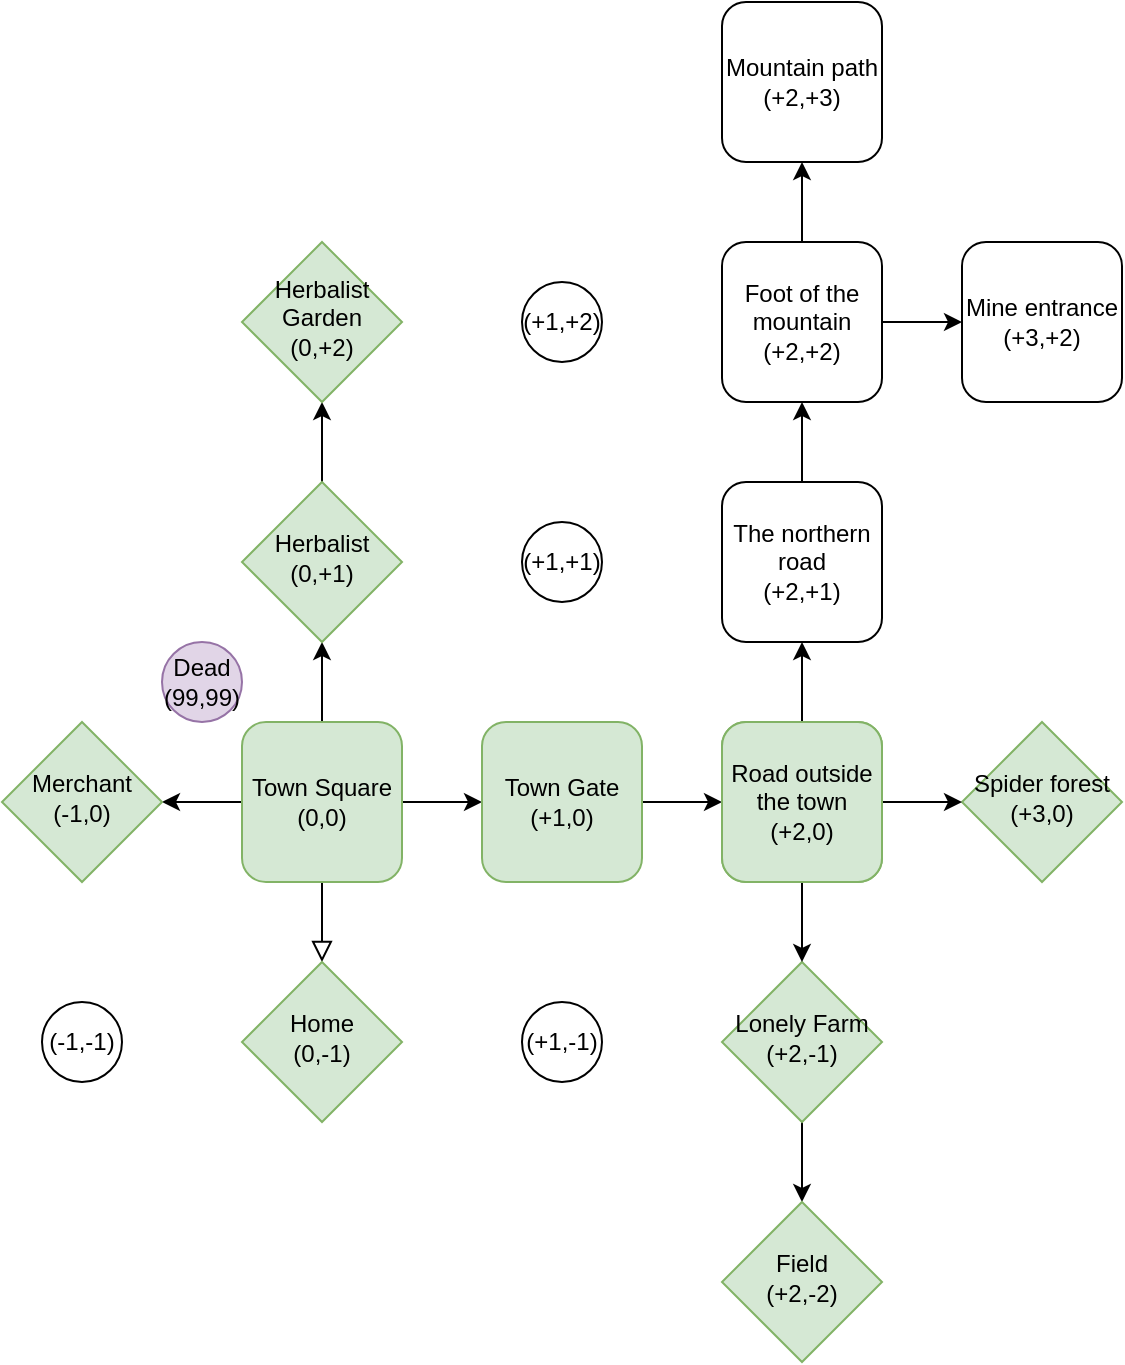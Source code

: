 <mxfile version="12.8.1" type="google"><diagram id="C5RBs43oDa-KdzZeNtuy" name="Page-1"><mxGraphModel dx="920" dy="3808" grid="1" gridSize="10" guides="1" tooltips="1" connect="1" arrows="1" fold="1" page="1" pageScale="1" pageWidth="2339" pageHeight="3300" background="none" math="0" shadow="0"><root><mxCell id="WIyWlLk6GJQsqaUBKTNV-0"/><mxCell id="WIyWlLk6GJQsqaUBKTNV-1" parent="WIyWlLk6GJQsqaUBKTNV-0"/><mxCell id="WIyWlLk6GJQsqaUBKTNV-2" value="" style="rounded=0;html=1;jettySize=auto;orthogonalLoop=1;fontSize=11;endArrow=block;endFill=0;endSize=8;strokeWidth=1;shadow=0;labelBackgroundColor=none;edgeStyle=orthogonalEdgeStyle;" parent="WIyWlLk6GJQsqaUBKTNV-1" source="WIyWlLk6GJQsqaUBKTNV-3" target="WIyWlLk6GJQsqaUBKTNV-6" edge="1"><mxGeometry relative="1" as="geometry"/></mxCell><mxCell id="l8q3_6XeCnp2b_Vhw6YX-12" style="edgeStyle=orthogonalEdgeStyle;rounded=0;orthogonalLoop=1;jettySize=auto;html=1;exitX=0;exitY=0.5;exitDx=0;exitDy=0;entryX=1;entryY=0.5;entryDx=0;entryDy=0;" parent="WIyWlLk6GJQsqaUBKTNV-1" source="WIyWlLk6GJQsqaUBKTNV-3" target="l8q3_6XeCnp2b_Vhw6YX-8" edge="1"><mxGeometry relative="1" as="geometry"/></mxCell><mxCell id="l8q3_6XeCnp2b_Vhw6YX-13" style="edgeStyle=orthogonalEdgeStyle;rounded=0;orthogonalLoop=1;jettySize=auto;html=1;exitX=1;exitY=0.5;exitDx=0;exitDy=0;entryX=0;entryY=0.5;entryDx=0;entryDy=0;" parent="WIyWlLk6GJQsqaUBKTNV-1" source="WIyWlLk6GJQsqaUBKTNV-3" target="WIyWlLk6GJQsqaUBKTNV-12" edge="1"><mxGeometry relative="1" as="geometry"/></mxCell><mxCell id="l8q3_6XeCnp2b_Vhw6YX-17" style="edgeStyle=orthogonalEdgeStyle;rounded=0;orthogonalLoop=1;jettySize=auto;html=1;exitX=0.5;exitY=0;exitDx=0;exitDy=0;entryX=0.5;entryY=1;entryDx=0;entryDy=0;" parent="WIyWlLk6GJQsqaUBKTNV-1" source="WIyWlLk6GJQsqaUBKTNV-3" target="WIyWlLk6GJQsqaUBKTNV-10" edge="1"><mxGeometry relative="1" as="geometry"/></mxCell><mxCell id="WIyWlLk6GJQsqaUBKTNV-3" value="&lt;div&gt;Town Square&lt;/div&gt;(0,0)" style="rounded=1;whiteSpace=wrap;html=1;fontSize=12;glass=0;strokeWidth=1;shadow=0;fillColor=#d5e8d4;strokeColor=#82b366;" parent="WIyWlLk6GJQsqaUBKTNV-1" vertex="1"><mxGeometry x="360" y="160" width="80" height="80" as="geometry"/></mxCell><mxCell id="WIyWlLk6GJQsqaUBKTNV-6" value="&lt;div&gt;Home&lt;/div&gt;&lt;div&gt;(0,-1)&lt;/div&gt;" style="rhombus;whiteSpace=wrap;html=1;shadow=0;fontFamily=Helvetica;fontSize=12;align=center;strokeWidth=1;spacing=6;spacingTop=-4;fillColor=#d5e8d4;strokeColor=#82b366;" parent="WIyWlLk6GJQsqaUBKTNV-1" vertex="1"><mxGeometry x="360" y="280" width="80" height="80" as="geometry"/></mxCell><mxCell id="l8q3_6XeCnp2b_Vhw6YX-14" value="&lt;div&gt;Spider forest&lt;/div&gt;(+3,0)" style="rhombus;whiteSpace=wrap;html=1;shadow=0;fontFamily=Helvetica;fontSize=12;align=center;strokeWidth=1;spacing=6;spacingTop=-4;fillColor=#d5e8d4;strokeColor=#82b366;" parent="WIyWlLk6GJQsqaUBKTNV-1" vertex="1"><mxGeometry x="720" y="160" width="80" height="80" as="geometry"/></mxCell><mxCell id="l8q3_6XeCnp2b_Vhw6YX-11" value="" style="edgeStyle=orthogonalEdgeStyle;rounded=0;orthogonalLoop=1;jettySize=auto;html=1;" parent="WIyWlLk6GJQsqaUBKTNV-1" source="l8q3_6XeCnp2b_Vhw6YX-6" target="l8q3_6XeCnp2b_Vhw6YX-10" edge="1"><mxGeometry relative="1" as="geometry"/></mxCell><mxCell id="l8q3_6XeCnp2b_Vhw6YX-6" value="&lt;div&gt;Lonely Farm&lt;/div&gt;(+2,-1)" style="rhombus;whiteSpace=wrap;html=1;shadow=0;fontFamily=Helvetica;fontSize=12;align=center;strokeWidth=1;spacing=6;spacingTop=-4;fillColor=#d5e8d4;strokeColor=#82b366;" parent="WIyWlLk6GJQsqaUBKTNV-1" vertex="1"><mxGeometry x="600" y="280" width="80" height="80" as="geometry"/></mxCell><mxCell id="l8q3_6XeCnp2b_Vhw6YX-10" value="&lt;div&gt;Field&lt;/div&gt;&lt;div&gt;(+2,-2)&lt;/div&gt;" style="rhombus;whiteSpace=wrap;html=1;shadow=0;fontFamily=Helvetica;fontSize=12;align=center;strokeWidth=1;spacing=6;spacingTop=-4;fillColor=#d5e8d4;strokeColor=#82b366;" parent="WIyWlLk6GJQsqaUBKTNV-1" vertex="1"><mxGeometry x="600" y="400" width="80" height="80" as="geometry"/></mxCell><mxCell id="l8q3_6XeCnp2b_Vhw6YX-8" value="&lt;div&gt;Merchant&lt;/div&gt;&lt;div&gt;(-1,0)&lt;/div&gt;" style="rhombus;whiteSpace=wrap;html=1;shadow=0;fontFamily=Helvetica;fontSize=12;align=center;strokeWidth=1;spacing=6;spacingTop=-4;fillColor=#d5e8d4;strokeColor=#82b366;" parent="WIyWlLk6GJQsqaUBKTNV-1" vertex="1"><mxGeometry x="240" y="160" width="80" height="80" as="geometry"/></mxCell><mxCell id="l8q3_6XeCnp2b_Vhw6YX-2" value="" style="edgeStyle=orthogonalEdgeStyle;rounded=0;orthogonalLoop=1;jettySize=auto;html=1;" parent="WIyWlLk6GJQsqaUBKTNV-1" source="WIyWlLk6GJQsqaUBKTNV-10" target="l8q3_6XeCnp2b_Vhw6YX-1" edge="1"><mxGeometry relative="1" as="geometry"/></mxCell><mxCell id="WIyWlLk6GJQsqaUBKTNV-10" value="&lt;div&gt;Herbalist&lt;br&gt;&lt;/div&gt;&lt;div&gt;(0,+1)&lt;/div&gt;" style="rhombus;whiteSpace=wrap;html=1;shadow=0;fontFamily=Helvetica;fontSize=12;align=center;strokeWidth=1;spacing=6;spacingTop=-4;fillColor=#d5e8d4;strokeColor=#82b366;" parent="WIyWlLk6GJQsqaUBKTNV-1" vertex="1"><mxGeometry x="360" y="40" width="80" height="80" as="geometry"/></mxCell><mxCell id="l8q3_6XeCnp2b_Vhw6YX-1" value="&lt;div&gt;Herbalist Garden&lt;/div&gt;(0,+2)" style="rhombus;whiteSpace=wrap;html=1;shadow=0;fontFamily=Helvetica;fontSize=12;align=center;strokeWidth=1;spacing=6;spacingTop=-4;fillColor=#d5e8d4;strokeColor=#82b366;" parent="WIyWlLk6GJQsqaUBKTNV-1" vertex="1"><mxGeometry x="360" y="-80" width="80" height="80" as="geometry"/></mxCell><mxCell id="l8q3_6XeCnp2b_Vhw6YX-25" value="" style="edgeStyle=orthogonalEdgeStyle;rounded=0;orthogonalLoop=1;jettySize=auto;html=1;" parent="WIyWlLk6GJQsqaUBKTNV-1" source="WIyWlLk6GJQsqaUBKTNV-12" target="l8q3_6XeCnp2b_Vhw6YX-24" edge="1"><mxGeometry relative="1" as="geometry"/></mxCell><mxCell id="WIyWlLk6GJQsqaUBKTNV-12" value="&lt;div&gt;Town Gate&lt;br&gt;&lt;/div&gt;&lt;div&gt;(+1,0)&lt;/div&gt;" style="rounded=1;whiteSpace=wrap;html=1;fontSize=12;glass=0;strokeWidth=1;shadow=0;fillColor=#d5e8d4;strokeColor=#82b366;" parent="WIyWlLk6GJQsqaUBKTNV-1" vertex="1"><mxGeometry x="480" y="160" width="80" height="80" as="geometry"/></mxCell><mxCell id="l8q3_6XeCnp2b_Vhw6YX-28" value="" style="edgeStyle=orthogonalEdgeStyle;rounded=0;orthogonalLoop=1;jettySize=auto;html=1;" parent="WIyWlLk6GJQsqaUBKTNV-1" source="l8q3_6XeCnp2b_Vhw6YX-24" edge="1"><mxGeometry relative="1" as="geometry"><mxPoint x="640" y="280" as="targetPoint"/></mxGeometry></mxCell><mxCell id="l8q3_6XeCnp2b_Vhw6YX-24" value="&lt;div&gt;Town Gate&lt;br&gt;&lt;/div&gt;&lt;div&gt;(+1,0)&lt;/div&gt;" style="rounded=1;whiteSpace=wrap;html=1;fontSize=12;glass=0;strokeWidth=1;shadow=0;fillColor=#d5e8d4;strokeColor=#82b366;" parent="WIyWlLk6GJQsqaUBKTNV-1" vertex="1"><mxGeometry x="600" y="160" width="80" height="80" as="geometry"/></mxCell><mxCell id="l8q3_6XeCnp2b_Vhw6YX-32" style="edgeStyle=orthogonalEdgeStyle;rounded=0;orthogonalLoop=1;jettySize=auto;html=1;exitX=1;exitY=0.5;exitDx=0;exitDy=0;entryX=0;entryY=0.5;entryDx=0;entryDy=0;" parent="WIyWlLk6GJQsqaUBKTNV-1" source="l8q3_6XeCnp2b_Vhw6YX-31" target="l8q3_6XeCnp2b_Vhw6YX-14" edge="1"><mxGeometry relative="1" as="geometry"/></mxCell><mxCell id="l8q3_6XeCnp2b_Vhw6YX-35" value="" style="edgeStyle=orthogonalEdgeStyle;rounded=0;orthogonalLoop=1;jettySize=auto;html=1;" parent="WIyWlLk6GJQsqaUBKTNV-1" source="l8q3_6XeCnp2b_Vhw6YX-31" target="l8q3_6XeCnp2b_Vhw6YX-34" edge="1"><mxGeometry relative="1" as="geometry"/></mxCell><mxCell id="l8q3_6XeCnp2b_Vhw6YX-31" value="&lt;div&gt;Road outside&lt;/div&gt;&lt;div&gt;the town&lt;/div&gt;&lt;div&gt;(+2,0)&lt;br&gt;&lt;/div&gt;" style="rounded=1;whiteSpace=wrap;html=1;fontSize=12;glass=0;strokeWidth=1;shadow=0;fillColor=#d5e8d4;strokeColor=#82b366;" parent="WIyWlLk6GJQsqaUBKTNV-1" vertex="1"><mxGeometry x="600" y="160" width="80" height="80" as="geometry"/></mxCell><mxCell id="l8q3_6XeCnp2b_Vhw6YX-37" value="" style="edgeStyle=orthogonalEdgeStyle;rounded=0;orthogonalLoop=1;jettySize=auto;html=1;" parent="WIyWlLk6GJQsqaUBKTNV-1" source="l8q3_6XeCnp2b_Vhw6YX-34" target="l8q3_6XeCnp2b_Vhw6YX-36" edge="1"><mxGeometry relative="1" as="geometry"/></mxCell><mxCell id="l8q3_6XeCnp2b_Vhw6YX-34" value="&lt;div&gt;The northern road&lt;br&gt;&lt;/div&gt;&lt;div&gt;(+2,+1)&lt;/div&gt;" style="rounded=1;whiteSpace=wrap;html=1;fontSize=12;glass=0;strokeWidth=1;shadow=0;" parent="WIyWlLk6GJQsqaUBKTNV-1" vertex="1"><mxGeometry x="600" y="40" width="80" height="80" as="geometry"/></mxCell><mxCell id="l8q3_6XeCnp2b_Vhw6YX-39" value="" style="edgeStyle=orthogonalEdgeStyle;rounded=0;orthogonalLoop=1;jettySize=auto;html=1;" parent="WIyWlLk6GJQsqaUBKTNV-1" source="l8q3_6XeCnp2b_Vhw6YX-36" target="l8q3_6XeCnp2b_Vhw6YX-38" edge="1"><mxGeometry relative="1" as="geometry"/></mxCell><mxCell id="l8q3_6XeCnp2b_Vhw6YX-41" value="" style="edgeStyle=orthogonalEdgeStyle;rounded=0;orthogonalLoop=1;jettySize=auto;html=1;" parent="WIyWlLk6GJQsqaUBKTNV-1" source="l8q3_6XeCnp2b_Vhw6YX-36" target="l8q3_6XeCnp2b_Vhw6YX-40" edge="1"><mxGeometry relative="1" as="geometry"/></mxCell><mxCell id="l8q3_6XeCnp2b_Vhw6YX-36" value="&lt;div&gt;Foot of the mountain&lt;br&gt;&lt;/div&gt;&lt;div&gt;(+2,+2)&lt;/div&gt;" style="rounded=1;whiteSpace=wrap;html=1;fontSize=12;glass=0;strokeWidth=1;shadow=0;" parent="WIyWlLk6GJQsqaUBKTNV-1" vertex="1"><mxGeometry x="600" y="-80" width="80" height="80" as="geometry"/></mxCell><mxCell id="l8q3_6XeCnp2b_Vhw6YX-40" value="&lt;div&gt;Mountain path&lt;/div&gt;&lt;div&gt;(+2,+3)&lt;/div&gt;" style="rounded=1;whiteSpace=wrap;html=1;fontSize=12;glass=0;strokeWidth=1;shadow=0;" parent="WIyWlLk6GJQsqaUBKTNV-1" vertex="1"><mxGeometry x="600" y="-200" width="80" height="80" as="geometry"/></mxCell><mxCell id="l8q3_6XeCnp2b_Vhw6YX-38" value="&lt;div&gt;Mine entrance&lt;/div&gt;&lt;div&gt;(+3,+2)&lt;/div&gt;" style="rounded=1;whiteSpace=wrap;html=1;fontSize=12;glass=0;strokeWidth=1;shadow=0;" parent="WIyWlLk6GJQsqaUBKTNV-1" vertex="1"><mxGeometry x="720" y="-80" width="80" height="80" as="geometry"/></mxCell><mxCell id="l8q3_6XeCnp2b_Vhw6YX-43" value="&lt;div&gt;Dead&lt;/div&gt;&lt;div&gt;(99,99)&lt;br&gt;&lt;/div&gt;" style="ellipse;whiteSpace=wrap;html=1;aspect=fixed;fillColor=#e1d5e7;strokeColor=#9673a6;" parent="WIyWlLk6GJQsqaUBKTNV-1" vertex="1"><mxGeometry x="320" y="120" width="40" height="40" as="geometry"/></mxCell><mxCell id="l8q3_6XeCnp2b_Vhw6YX-68" value="(+1,+2)" style="ellipse;whiteSpace=wrap;html=1;aspect=fixed;fillColor=none;" parent="WIyWlLk6GJQsqaUBKTNV-1" vertex="1"><mxGeometry x="500" y="-60" width="40" height="40" as="geometry"/></mxCell><mxCell id="l8q3_6XeCnp2b_Vhw6YX-70" value="(+1,+1)" style="ellipse;whiteSpace=wrap;html=1;aspect=fixed;fillColor=none;" parent="WIyWlLk6GJQsqaUBKTNV-1" vertex="1"><mxGeometry x="500" y="60" width="40" height="40" as="geometry"/></mxCell><mxCell id="l8q3_6XeCnp2b_Vhw6YX-71" value="(+1,-1)" style="ellipse;whiteSpace=wrap;html=1;aspect=fixed;fillColor=none;" parent="WIyWlLk6GJQsqaUBKTNV-1" vertex="1"><mxGeometry x="500" y="300" width="40" height="40" as="geometry"/></mxCell><mxCell id="l8q3_6XeCnp2b_Vhw6YX-72" value="(-1,-1)" style="ellipse;whiteSpace=wrap;html=1;aspect=fixed;fillColor=none;" parent="WIyWlLk6GJQsqaUBKTNV-1" vertex="1"><mxGeometry x="260" y="300" width="40" height="40" as="geometry"/></mxCell></root></mxGraphModel></diagram></mxfile>